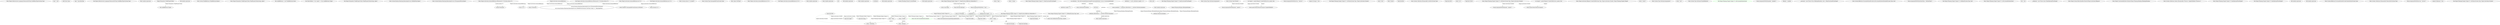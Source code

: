 digraph  {
m0_0 [cluster="Ninject.Infrastructure.Language.ExtensionsForType.GetAllBaseTypes(System.Type)", file="ExtensionsForType.cs", label="Entry Ninject.Infrastructure.Language.ExtensionsForType.GetAllBaseTypes(System.Type)", span="37-37"];
m0_1 [cluster="Ninject.Infrastructure.Language.ExtensionsForType.GetAllBaseTypes(System.Type)", file="ExtensionsForType.cs", label="type != null", span="39-39"];
m0_2 [cluster="Ninject.Infrastructure.Language.ExtensionsForType.GetAllBaseTypes(System.Type)", file="ExtensionsForType.cs", label="yield return type;", span="41-41"];
m0_3 [cluster="Ninject.Infrastructure.Language.ExtensionsForType.GetAllBaseTypes(System.Type)", file="ExtensionsForType.cs", label="type = type.BaseType", span="42-42"];
m0_4 [cluster="Ninject.Infrastructure.Language.ExtensionsForType.GetAllBaseTypes(System.Type)", file="ExtensionsForType.cs", label="Exit Ninject.Infrastructure.Language.ExtensionsForType.GetAllBaseTypes(System.Type)", span="37-37"];
m1_5 [cluster="lambda expression", file="FormatExtensions.cs", label="Entry lambda expression", span="42-42"];
m1_6 [cluster="lambda expression", file="FormatExtensions.cs", label="this.weakReference.Target", span="42-42"];
m1_7 [cluster="lambda expression", file="FormatExtensions.cs", label="Exit lambda expression", span="42-42"];
m1_4 [cluster="System.WeakReference.WeakReference(object)", file="FormatExtensions.cs", label="Entry System.WeakReference.WeakReference(object)", span="0-0"];
m1_0 [cluster="Ninject.Parameters.WeakPropertyValue.WeakPropertyValue(string, object)", file="FormatExtensions.cs", label="Entry Ninject.Parameters.WeakPropertyValue.WeakPropertyValue(string, object)", span="38-38"];
m1_1 [cluster="Ninject.Parameters.WeakPropertyValue.WeakPropertyValue(string, object)", file="FormatExtensions.cs", label="this.weakReference = new WeakReference(value)", span="41-41"];
m1_2 [cluster="Ninject.Parameters.WeakPropertyValue.WeakPropertyValue(string, object)", file="FormatExtensions.cs", label="this.ValueCallback = (ctx, target) => this.weakReference.Target", span="42-42"];
m1_3 [cluster="Ninject.Parameters.WeakPropertyValue.WeakPropertyValue(string, object)", file="FormatExtensions.cs", label="Exit Ninject.Parameters.WeakPropertyValue.WeakPropertyValue(string, object)", span="38-38"];
m1_8 [file="FormatExtensions.cs", label="Ninject.Parameters.WeakPropertyValue", span=""];
m2_6 [cluster="System.Runtime.Remoting.RemotingServices.GetRealProxy(object)", file="InstanceReference.cs", label="Entry System.Runtime.Remoting.RemotingServices.GetRealProxy(object)", span="0-0"];
m2_5 [cluster="System.Runtime.Remoting.RemotingServices.IsTransparentProxy(object)", file="InstanceReference.cs", label="Entry System.Runtime.Remoting.RemotingServices.IsTransparentProxy(object)", span="0-0"];
m2_12 [cluster="Ninject.Activation.InstanceReference.IfInstanceIs<T>(System.Action<T>)", file="InstanceReference.cs", label="Entry Ninject.Activation.InstanceReference.IfInstanceIs<T>(System.Action<T>)", span="69-69"];
m2_13 [cluster="Ninject.Activation.InstanceReference.IfInstanceIs<T>(System.Action<T>)", file="InstanceReference.cs", label="this.Is<T>()", span="71-71"];
m2_14 [cluster="Ninject.Activation.InstanceReference.IfInstanceIs<T>(System.Action<T>)", file="InstanceReference.cs", label="action((T)Instance)", span="72-72"];
m2_15 [cluster="Ninject.Activation.InstanceReference.IfInstanceIs<T>(System.Action<T>)", file="InstanceReference.cs", label="Exit Ninject.Activation.InstanceReference.IfInstanceIs<T>(System.Action<T>)", span="69-69"];
m2_9 [cluster="Ninject.Activation.InstanceReference.As<T>()", file="InstanceReference.cs", label="Entry Ninject.Activation.InstanceReference.As<T>()", span="59-59"];
m2_10 [cluster="Ninject.Activation.InstanceReference.As<T>()", file="InstanceReference.cs", label="return (T)Instance;", span="61-61"];
m2_11 [cluster="Ninject.Activation.InstanceReference.As<T>()", file="InstanceReference.cs", label="Exit Ninject.Activation.InstanceReference.As<T>()", span="59-59"];
m2_16 [cluster="System.Action<T>.Invoke(T)", file="InstanceReference.cs", label="Entry System.Action<T>.Invoke(T)", span="0-0"];
m2_8 [cluster="System.Type.IsAssignableFrom(System.Type)", file="InstanceReference.cs", label="Entry System.Type.IsAssignableFrom(System.Type)", span="0-0"];
m2_7 [cluster="object.GetType()", file="InstanceReference.cs", label="Entry object.GetType()", span="0-0"];
m2_0 [cluster="Ninject.Activation.InstanceReference.Is<T>()", file="InstanceReference.cs", label="Entry Ninject.Activation.InstanceReference.Is<T>()", span="34-34"];
m2_1 [cluster="Ninject.Activation.InstanceReference.Is<T>()", file="InstanceReference.cs", label="System.Runtime.Remoting.RemotingServices.IsTransparentProxy(Instance)\r\n                && System.Runtime.Remoting.RemotingServices.GetRealProxy(Instance).GetType().Name == ''RemotingProxy''", span="37-38"];
m2_2 [cluster="Ninject.Activation.InstanceReference.Is<T>()", file="InstanceReference.cs", label="return typeof(T).IsAssignableFrom(Instance.GetType());", span="44-44"];
m2_3 [cluster="Ninject.Activation.InstanceReference.Is<T>()", file="InstanceReference.cs", label="return Instance is T;", span="51-51"];
m2_4 [cluster="Ninject.Activation.InstanceReference.Is<T>()", file="InstanceReference.cs", label="Exit Ninject.Activation.InstanceReference.Is<T>()", span="34-34"];
m2_17 [file="InstanceReference.cs", label="Ninject.Activation.InstanceReference", span=""];
m3_6 [cluster="lambda expression", file="StandardScopeCallbacks.cs", label="Entry lambda expression", span="34-34"];
m3_0 [cluster="lambda expression", file="StandardScopeCallbacks.cs", label="Entry lambda expression", span="24-24"];
m3_1 [cluster="lambda expression", file="StandardScopeCallbacks.cs", label=null, span="24-24"];
m3_2 [cluster="lambda expression", file="StandardScopeCallbacks.cs", label="Exit lambda expression", span="24-24"];
m3_3 [cluster="lambda expression", file="StandardScopeCallbacks.cs", label="Entry lambda expression", span="29-29"];
m3_4 [cluster="lambda expression", file="StandardScopeCallbacks.cs", label="ctx.Kernel", span="29-29"];
m3_5 [cluster="lambda expression", file="StandardScopeCallbacks.cs", label="Exit lambda expression", span="29-29"];
m3_7 [cluster="lambda expression", file="StandardScopeCallbacks.cs", label="System.Threading.Thread.CurrentThread", span="34-34"];
m3_8 [cluster="lambda expression", file="StandardScopeCallbacks.cs", label="Exit lambda expression", span="34-34"];
m4_28 [cluster="Ninject.Infrastructure.FormatExtensions.Format(System.Type)", file="Target.cs", label="TypeCode.Int64", span="39-39"];
m4_29 [cluster="Ninject.Infrastructure.FormatExtensions.Format(System.Type)", file="Target.cs", label="return ''long'';", span="39-39"];
m4_32 [cluster="Ninject.Infrastructure.FormatExtensions.Format(System.Type)", file="Target.cs", label="TypeCode.Single", span="41-41"];
m4_37 [cluster="Ninject.Infrastructure.FormatExtensions.Format(System.Type)", file="Target.cs", label="return ''decimal'';", span="43-43"];
m4_39 [cluster="Ninject.Infrastructure.FormatExtensions.Format(System.Type)", file="Target.cs", label="return ''DateTime'';", span="44-44"];
m4_40 [cluster="Ninject.Infrastructure.FormatExtensions.Format(System.Type)", file="Target.cs", label="TypeCode.String", span="45-45"];
m4_30 [cluster="Ninject.Infrastructure.FormatExtensions.Format(System.Type)", file="Target.cs", label="TypeCode.UInt64", span="40-40"];
m4_31 [cluster="Ninject.Infrastructure.FormatExtensions.Format(System.Type)", file="Target.cs", label="return ''ulong'';", span="40-40"];
m4_33 [cluster="Ninject.Infrastructure.FormatExtensions.Format(System.Type)", file="Target.cs", label="return ''float'';", span="41-41"];
m4_34 [cluster="Ninject.Infrastructure.FormatExtensions.Format(System.Type)", file="Target.cs", label="TypeCode.Double", span="42-42"];
m4_35 [cluster="Ninject.Infrastructure.FormatExtensions.Format(System.Type)", file="Target.cs", label="return ''double'';", span="42-42"];
m4_36 [cluster="Ninject.Infrastructure.FormatExtensions.Format(System.Type)", file="Target.cs", label="TypeCode.Decimal", span="43-43"];
m4_38 [cluster="Ninject.Infrastructure.FormatExtensions.Format(System.Type)", file="Target.cs", label="TypeCode.DateTime", span="44-44"];
m4_41 [cluster="Ninject.Infrastructure.FormatExtensions.Format(System.Type)", file="Target.cs", label="return ''string'';", span="45-45"];
m4_42 [cluster="Ninject.Infrastructure.FormatExtensions.Format(System.Type)", file="Target.cs", label="return type.Name;", span="46-46"];
m4_69 [cluster="Ninject.Planning.Targets.Target<T>.ReadConstraintFromTarget()", file="Target.cs", label="Entry Ninject.Planning.Targets.Target<T>.ReadConstraintFromTarget()", span="316-316"];
m4_70 [cluster="Ninject.Planning.Targets.Target<T>.ReadConstraintFromTarget()", file="Target.cs", label="var attributes = this.GetCustomAttributes(typeof(ConstraintAttribute), true) as ConstraintAttribute[]", span="318-318"];
m4_71 [cluster="Ninject.Planning.Targets.Target<T>.ReadConstraintFromTarget()", file="Target.cs", label="attributes == null || attributes.Length == 0", span="320-320"];
m4_73 [cluster="Ninject.Planning.Targets.Target<T>.ReadConstraintFromTarget()", file="Target.cs", label="attributes.Length == 1", span="323-323"];
m4_74 [cluster="Ninject.Planning.Targets.Target<T>.ReadConstraintFromTarget()", file="Target.cs", label="return attributes[0].Matches;", span="324-324"];
m4_75 [cluster="Ninject.Planning.Targets.Target<T>.ReadConstraintFromTarget()", file="Target.cs", label="return metadata => attributes.All(attribute => attribute.Matches(metadata));", span="326-326"];
m4_72 [cluster="Ninject.Planning.Targets.Target<T>.ReadConstraintFromTarget()", file="Target.cs", label="return null;", span="321-321"];
m4_76 [cluster="Ninject.Planning.Targets.Target<T>.ReadConstraintFromTarget()", file="Target.cs", label="Exit Ninject.Planning.Targets.Target<T>.ReadConstraintFromTarget()", span="316-316"];
m4_47 [cluster="System.Type.GetGenericArguments()", file="Target.cs", label="Entry System.Type.GetGenericArguments()", span="0-0"];
m4_49 [cluster="System.Type.Format()", file="Target.cs", label="Entry System.Type.Format()", span="7-7"];
m4_58 [cluster="Ninject.Planning.Targets.Target<T>.GetValue(System.Type, Ninject.Activation.IContext)", file="Target.cs", label="Ensure.ArgumentNotNull(service, ''service'')", span="281-281"];
m4_59 [cluster="Ninject.Planning.Targets.Target<T>.GetValue(System.Type, Ninject.Activation.IContext)", file="Target.cs", label="Ensure.ArgumentNotNull(parent, ''parent'')", span="282-282"];
m4_60 [cluster="Ninject.Planning.Targets.Target<T>.GetValue(System.Type, Ninject.Activation.IContext)", file="Target.cs", label="var request = parent.Request.CreateChild(service, parent, this)", span="284-284"];
m4_62 [cluster="Ninject.Planning.Targets.Target<T>.GetValue(System.Type, Ninject.Activation.IContext)", file="Target.cs", label="return parent.Kernel.Resolve(request).SingleOrDefault();", span="286-286"];
m4_61 [cluster="Ninject.Planning.Targets.Target<T>.GetValue(System.Type, Ninject.Activation.IContext)", file="Target.cs", label="request.IsUnique = true", span="285-285"];
m4_63 [cluster="Ninject.Planning.Targets.Target<T>.GetValue(System.Type, Ninject.Activation.IContext)", file="Target.cs", label="Exit Ninject.Planning.Targets.Target<T>.GetValue(System.Type, Ninject.Activation.IContext)", span="279-279"];
m4_10 [cluster="Ninject.Infrastructure.FormatExtensions.Format(System.Type)", file="Target.cs", label="return sb.ToString();", span="25-25"];
m4_11 [cluster="Ninject.Infrastructure.FormatExtensions.Format(System.Type)", file="Target.cs", label="Type.GetTypeCode(type)", span="29-29"];
m4_12 [cluster="Ninject.Infrastructure.FormatExtensions.Format(System.Type)", file="Target.cs", label="TypeCode.Boolean", span="31-31"];
m4_13 [cluster="Ninject.Infrastructure.FormatExtensions.Format(System.Type)", file="Target.cs", label="return ''bool'';", span="31-31"];
m4_9 [cluster="Ninject.Infrastructure.FormatExtensions.Format(System.Type)", file="Target.cs", label="sb.Append('']'')", span="23-23"];
m4_80 [cluster="Unk.All", file="Target.cs", label="Entry Unk.All", span=""];
m4_18 [cluster="Ninject.Infrastructure.FormatExtensions.Format(System.Type)", file="Target.cs", label="TypeCode.Byte", span="34-34"];
m4_44 [cluster="System.Collections.IEnumerable.CastSlow(System.Type)", file="Target.cs", label="Entry System.Collections.IEnumerable.CastSlow(System.Type)", span="23-23"];
m4_24 [cluster="Ninject.Infrastructure.FormatExtensions.Format(System.Type)", file="Target.cs", label="TypeCode.Int32", span="37-37"];
m4_25 [cluster="Ninject.Infrastructure.FormatExtensions.Format(System.Type)", file="Target.cs", label="return ''int'';", span="37-37"];
m4_26 [cluster="Ninject.Infrastructure.FormatExtensions.Format(System.Type)", file="Target.cs", label="TypeCode.UInt32", span="38-38"];
m4_51 [cluster="Ninject.Planning.Targets.Target<T>.GetValues(System.Type, Ninject.Activation.IContext)", file="Target.cs", label="Ensure.ArgumentNotNull(parent, ''parent'')", span="266-266"];
m4_56 [cluster="Ninject.Activation.IRequest.CreateChild(System.Type, Ninject.Activation.IContext, Ninject.Planning.Targets.ITarget)", file="Target.cs", label="Entry Ninject.Activation.IRequest.CreateChild(System.Type, Ninject.Activation.IContext, Ninject.Planning.Targets.ITarget)", span="106-106"];
m4_23 [cluster="Ninject.Infrastructure.FormatExtensions.Format(System.Type)", file="Target.cs", label="return ''ushort'';", span="36-36"];
m4_48 [cluster="System.Type.GetGenericArguments()", file="Target.cs", label="Entry System.Type.GetGenericArguments()", span="0-0"];
m4_27 [cluster="Ninject.Infrastructure.FormatExtensions.Format(System.Type)", file="Target.cs", label="return ''uint'';", span="38-38"];
m4_46 [cluster="System.Type.GetGenericTypeDefinition()", file="Target.cs", label="Entry System.Type.GetGenericTypeDefinition()", span="0-0"];
m4_8 [cluster="Ninject.Infrastructure.FormatExtensions.Format(System.Type)", file="Target.cs", label="sb.Remove(sb.Length - 2, 2)", span="22-22"];
m4_0 [cluster="Ninject.Planning.Targets.Target<T>.Target(System.Reflection.MemberInfo, T)", file="Target.cs", label="Entry Ninject.Planning.Targets.Target<T>.Target(System.Reflection.MemberInfo, T)", span="99-99"];
m4_16 [cluster="Ninject.Planning.Targets.Target<T>.GetCustomAttributes(bool)", color=green, community=0, file="Target.cs", label="return Site.GetCustomAttributes(inherit);", prediction=0, span="173-173"];
m4_17 [cluster="Ninject.Planning.Targets.Target<T>.GetCustomAttributes(bool)", color=green, community=0, file="Target.cs", label="Exit Ninject.Planning.Targets.Target<T>.GetCustomAttributes(bool)", prediction=1, span="165-165"];
m4_1 [cluster="Ninject.Planning.Targets.Target<T>.Target(System.Reflection.MemberInfo, T)", file="Target.cs", label="Ensure.ArgumentNotNull(member, ''member'')", span="101-101"];
m4_3 [cluster="Ninject.Planning.Targets.Target<T>.Target(System.Reflection.MemberInfo, T)", file="Target.cs", label="Member = member", span="104-104"];
m4_5 [cluster="Ninject.Planning.Targets.Target<T>.Target(System.Reflection.MemberInfo, T)", file="Target.cs", label="_constraint = new Future<Func<IBindingMetadata, bool>>(ReadConstraintFromTarget)", span="107-107"];
m4_14 [cluster="System.Reflection.ICustomAttributeProvider.GetCustomAttributesExtended(System.Type, bool)", file="Target.cs", label="Entry System.Reflection.ICustomAttributeProvider.GetCustomAttributesExtended(System.Type, bool)", span="35-35"];
m4_20 [cluster="Ninject.Planning.Targets.Target<T>.IsDefined(System.Type, bool)", file="Target.cs", label="Ensure.ArgumentNotNull(attributeType, ''attributeType'')", span="196-196"];
m4_22 [cluster="Ninject.Planning.Targets.Target<T>.IsDefined(System.Type, bool)", file="Target.cs", label="Exit Ninject.Planning.Targets.Target<T>.IsDefined(System.Type, bool)", span="188-188"];
m4_15 [cluster="Ninject.Planning.Targets.Target<T>.GetCustomAttributes(bool)", file="Target.cs", label="Entry Ninject.Planning.Targets.Target<T>.GetCustomAttributes(bool)", span="165-165"];
m4_19 [cluster="Ninject.Planning.Targets.Target<T>.IsDefined(System.Type, bool)", file="Target.cs", label="Entry Ninject.Planning.Targets.Target<T>.IsDefined(System.Type, bool)", span="188-188"];
m4_21 [cluster="Ninject.Planning.Targets.Target<T>.IsDefined(System.Type, bool)", file="Target.cs", label="return Site.IsDefined(attributeType, inherit);", span="197-197"];
m4_2 [cluster="Ninject.Planning.Targets.Target<T>.Target(System.Reflection.MemberInfo, T)", file="Target.cs", label="Ensure.ArgumentNotNull(site, ''site'')", span="102-102"];
m4_4 [cluster="Ninject.Planning.Targets.Target<T>.Target(System.Reflection.MemberInfo, T)", file="Target.cs", label="Site = site", span="105-105"];
m4_7 [cluster="Ninject.Planning.Targets.Target<T>.Target(System.Reflection.MemberInfo, T)", file="Target.cs", label="Exit Ninject.Planning.Targets.Target<T>.Target(System.Reflection.MemberInfo, T)", span="99-99"];
m4_6 [cluster="Ninject.Planning.Targets.Target<T>.Target(System.Reflection.MemberInfo, T)", file="Target.cs", label="_isOptional = new Future<bool>(ReadOptionalFromTarget)", span="108-108"];
m4_43 [cluster="Ninject.Planning.Targets.Target<T>.GetValues(System.Type, Ninject.Activation.IContext)", file="Target.cs", label="Entry Ninject.Planning.Targets.Target<T>.GetValues(System.Type, Ninject.Activation.IContext)", span="263-263"];
m4_57 [cluster="Ninject.Syntax.IResolutionRoot.Resolve(Ninject.Activation.IRequest)", file="Target.cs", label="Entry Ninject.Syntax.IResolutionRoot.Resolve(Ninject.Activation.IRequest)", span="47-47"];
m4_84 [cluster="Ninject.ConstraintAttribute.Matches(Ninject.Planning.Bindings.IBindingMetadata)", file="Target.cs", label="Entry Ninject.ConstraintAttribute.Matches(Ninject.Planning.Bindings.IBindingMetadata)", span="27-27"];
m4_64 [cluster="System.Collections.Generic.IEnumerable<TSource>.SingleOrDefault<TSource>()", file="Target.cs", label="Entry System.Collections.Generic.IEnumerable<TSource>.SingleOrDefault<TSource>()", span="0-0"];
m4_65 [cluster="Ninject.Planning.Targets.Target<T>.ReadOptionalFromTarget()", file="Target.cs", label="Entry Ninject.Planning.Targets.Target<T>.ReadOptionalFromTarget()", span="299-299"];
m4_66 [cluster="Ninject.Planning.Targets.Target<T>.ReadOptionalFromTarget()", file="Target.cs", label="return Site.HasAttribute(typeof(OptionalAttribute));", span="307-307"];
m4_67 [cluster="Ninject.Planning.Targets.Target<T>.ReadOptionalFromTarget()", file="Target.cs", label="Exit Ninject.Planning.Targets.Target<T>.ReadOptionalFromTarget()", span="299-299"];
m4_81 [cluster="lambda expression", file="Target.cs", label="Entry lambda expression", span="326-326"];
m4_78 [cluster="lambda expression", file="Target.cs", label="attributes.All(attribute => attribute.Matches(metadata))", span="326-326"];
m4_82 [cluster="lambda expression", file="Target.cs", label="attribute.Matches(metadata)", span="326-326"];
m4_77 [cluster="lambda expression", file="Target.cs", label="Entry lambda expression", span="326-326"];
m4_79 [cluster="lambda expression", file="Target.cs", label="Exit lambda expression", span="326-326"];
m4_83 [cluster="lambda expression", file="Target.cs", label="Exit lambda expression", span="326-326"];
m4_68 [cluster="System.Reflection.ICustomAttributeProvider.HasAttribute(System.Type)", file="Target.cs", label="Entry System.Reflection.ICustomAttributeProvider.HasAttribute(System.Type)", span="24-24"];
m4_45 [cluster="System.Collections.IEnumerable.ToArraySlow(System.Type)", file="Target.cs", label="Entry System.Collections.IEnumerable.ToArraySlow(System.Type)", span="33-33"];
m4_50 [cluster="Ninject.Planning.Targets.Target<T>.GetValues(System.Type, Ninject.Activation.IContext)", file="Target.cs", label="Ensure.ArgumentNotNull(service, ''service'')", span="265-265"];
m4_52 [cluster="Ninject.Planning.Targets.Target<T>.GetValues(System.Type, Ninject.Activation.IContext)", file="Target.cs", label="var request = parent.Request.CreateChild(service, parent, this)", span="268-268"];
m4_54 [cluster="Ninject.Planning.Targets.Target<T>.GetValues(System.Type, Ninject.Activation.IContext)", file="Target.cs", label="return parent.Kernel.Resolve(request);", span="270-270"];
m4_53 [cluster="Ninject.Planning.Targets.Target<T>.GetValues(System.Type, Ninject.Activation.IContext)", file="Target.cs", label="request.IsOptional = true", span="269-269"];
m4_55 [cluster="Ninject.Planning.Targets.Target<T>.GetValues(System.Type, Ninject.Activation.IContext)", file="Target.cs", label="Exit Ninject.Planning.Targets.Target<T>.GetValues(System.Type, Ninject.Activation.IContext)", span="263-263"];
m4_85 [file="Target.cs", label="Ninject.Planning.Targets.Target<T>", span=""];
m4_86 [file="Target.cs", label=attributes, span=""];
m4_87 [file="Target.cs", label="Ninject.Planning.Bindings.IBindingMetadata", span=""];
m1_8 -> m1_6  [color=darkseagreen4, key=1, label="Ninject.Parameters.WeakPropertyValue", style=dashed];
m2_12 -> m2_14  [color=darkseagreen4, key=1, label="System.Action<T>", style=dashed];
m2_17 -> m2_1  [color=darkseagreen4, key=1, label="Ninject.Activation.InstanceReference", style=dashed];
m2_17 -> m2_2  [color=darkseagreen4, key=1, label="Ninject.Activation.InstanceReference", style=dashed];
m2_17 -> m2_3  [color=darkseagreen4, key=1, label="Ninject.Activation.InstanceReference", style=dashed];
m2_17 -> m2_10  [color=darkseagreen4, key=1, label="Ninject.Activation.InstanceReference", style=dashed];
m2_17 -> m2_13  [color=darkseagreen4, key=1, label="Ninject.Activation.InstanceReference", style=dashed];
m2_17 -> m2_14  [color=darkseagreen4, key=1, label="Ninject.Activation.InstanceReference", style=dashed];
m4_28 -> m4_32  [color=darkseagreen4, key=1, label="Ninject.Activation.IContext", style=dashed];
m4_28 -> m4_37  [color=darkseagreen4, key=1, label="Ninject.Activation.IContext", style=dashed];
m4_28 -> m4_39  [color=darkseagreen4, key=1, label="Ninject.Activation.IContext", style=dashed];
m4_28 -> m4_40  [color=darkseagreen4, key=1, label="Ninject.Activation.IContext", style=dashed];
m4_34 -> m4_36  [color=darkseagreen4, key=1, label=gtd, style=dashed];
m4_34 -> m4_38  [color=darkseagreen4, key=1, label=gtd, style=dashed];
m4_35 -> m4_37  [color=darkseagreen4, key=1, label=service, style=dashed];
m4_35 -> m4_39  [color=darkseagreen4, key=1, label=service, style=dashed];
m4_70 -> m4_73  [color=darkseagreen4, key=1, label=attributes, style=dashed];
m4_70 -> m4_74  [color=darkseagreen4, key=1, label=attributes, style=dashed];
m4_70 -> m4_75  [color=darkseagreen4, key=1, label=attributes, style=dashed];
m4_70 -> m4_78  [color=darkseagreen4, key=1, label=attributes, style=dashed];
m4_75 -> m4_78  [color=darkseagreen4, key=1, label="Ninject.Planning.Bindings.IBindingMetadata", style=dashed];
m4_75 -> m4_82  [color=darkseagreen4, key=1, label="Ninject.Planning.Bindings.IBindingMetadata", style=dashed];
m4_49 -> m4_59  [color=darkseagreen4, key=1, label="Ninject.Activation.IContext", style=dashed];
m4_49 -> m4_62  [color=darkseagreen4, key=1, label="Ninject.Activation.IContext", style=dashed];
m4_60 -> m4_62  [color=darkseagreen4, key=1, label=request, style=dashed];
m4_10 -> m4_12  [color=darkseagreen4, key=1, label="System.Type", style=dashed];
m4_0 -> m4_11  [color=darkseagreen4, key=1, label="System.Type", style=dashed];
m4_0 -> m4_42  [color=darkseagreen4, key=1, label="System.Type", style=dashed];
m4_0 -> m4_2  [color=darkseagreen4, key=1, label=T, style=dashed];
m4_19 -> m4_21  [color=darkseagreen4, key=1, label="System.Type", style=dashed];
m4_2 -> m4_10  [color=darkseagreen4, key=1, label=sb, style=dashed];
m4_2 -> m4_7  [color=darkseagreen4, key=1, label=sb, style=dashed];
m4_2 -> m4_8  [color=darkseagreen4, key=1, label=sb, style=dashed];
m4_2 -> m4_9  [color=darkseagreen4, key=1, label=sb, style=dashed];
m4_43 -> m4_51  [color=darkseagreen4, key=1, label="Ninject.Activation.IContext", style=dashed];
m4_43 -> m4_54  [color=darkseagreen4, key=1, label="Ninject.Activation.IContext", style=dashed];
m4_78 -> m4_81  [color=darkseagreen4, key=1, label="lambda expression", style=dashed];
m4_77 -> m4_82  [color=darkseagreen4, key=1, label="Ninject.Planning.Bindings.IBindingMetadata", style=dashed];
m4_52 -> m4_54  [color=darkseagreen4, key=1, label=request, style=dashed];
m4_85 -> m4_12  [color=darkseagreen4, key=1, label="Ninject.Planning.Targets.Target<T>", style=dashed];
m4_85 -> m4_16  [color=darkseagreen4, key=1, label="Ninject.Planning.Targets.Target<T>", style=dashed];
m4_85 -> m4_21  [color=darkseagreen4, key=1, label="Ninject.Planning.Targets.Target<T>", style=dashed];
m4_85 -> m4_30  [color=darkseagreen4, key=1, label="Ninject.Planning.Targets.Target<T>", style=dashed];
m4_85 -> m4_31  [color=darkseagreen4, key=1, label="Ninject.Planning.Targets.Target<T>", style=dashed];
m4_85 -> m4_32  [color=darkseagreen4, key=1, label="Ninject.Planning.Targets.Target<T>", style=dashed];
m4_85 -> m4_33  [color=darkseagreen4, key=1, label="Ninject.Planning.Targets.Target<T>", style=dashed];
m4_85 -> m4_34  [color=darkseagreen4, key=1, label="Ninject.Planning.Targets.Target<T>", style=dashed];
m4_85 -> m4_35  [color=darkseagreen4, key=1, label="Ninject.Planning.Targets.Target<T>", style=dashed];
m4_85 -> m4_37  [color=darkseagreen4, key=1, label="Ninject.Planning.Targets.Target<T>", style=dashed];
m4_85 -> m4_39  [color=darkseagreen4, key=1, label="Ninject.Planning.Targets.Target<T>", style=dashed];
m4_85 -> m4_40  [color=darkseagreen4, key=1, label="Ninject.Planning.Targets.Target<T>", style=dashed];
m4_85 -> m4_66  [color=darkseagreen4, key=1, label="Ninject.Planning.Targets.Target<T>", style=dashed];
m4_86 -> m4_78  [color=darkseagreen4, key=1, label=attributes, style=dashed];
m4_87 -> m4_82  [color=darkseagreen4, key=1, label="Ninject.Planning.Bindings.IBindingMetadata", style=dashed];
}
